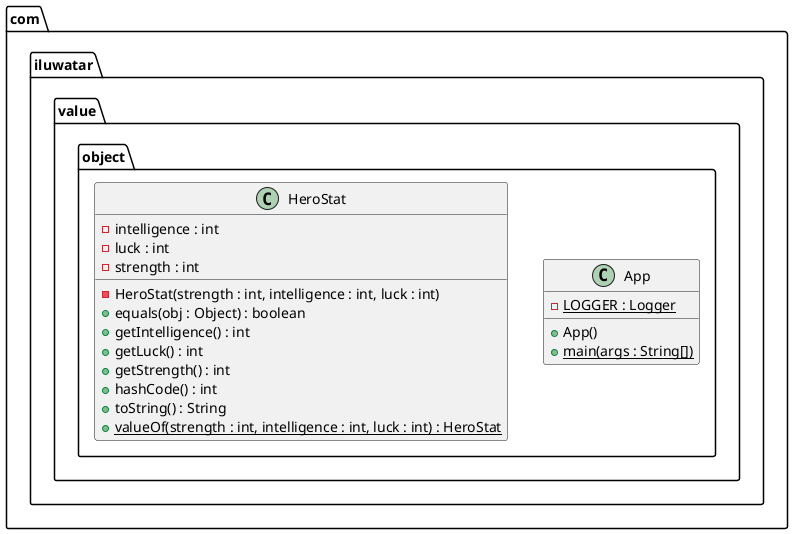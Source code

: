 @startuml
package com.iluwatar.value.object {
  class App {
    - LOGGER : Logger {static}
    + App()
    + main(args : String[]) {static}
  }
  class HeroStat {
    - intelligence : int
    - luck : int
    - strength : int
    - HeroStat(strength : int, intelligence : int, luck : int)
    + equals(obj : Object) : boolean
    + getIntelligence() : int
    + getLuck() : int
    + getStrength() : int
    + hashCode() : int
    + toString() : String
    + valueOf(strength : int, intelligence : int, luck : int) : HeroStat {static}
  }
}
@enduml